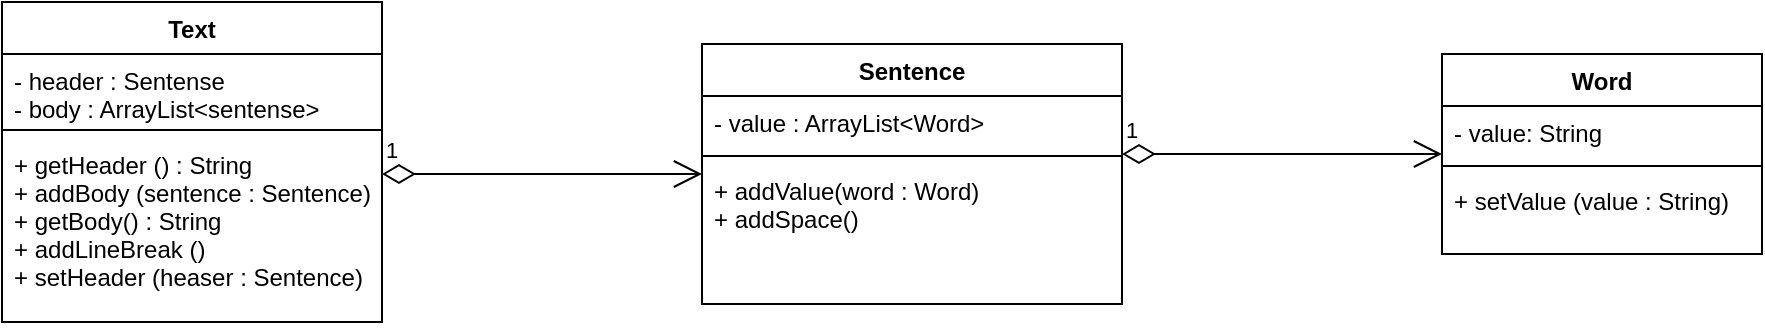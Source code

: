 <mxfile version="11.3.0" type="device" pages="1"><diagram id="502x_DzOKHjLWtWqnTj6" name="Страница 1"><mxGraphModel dx="1010" dy="579" grid="1" gridSize="10" guides="1" tooltips="1" connect="1" arrows="1" fold="1" page="1" pageScale="1" pageWidth="1169" pageHeight="827" math="0" shadow="0"><root><mxCell id="0"/><mxCell id="1" parent="0"/><mxCell id="I2OiiSzwGAWgxAhwrHff-1" value="Text" style="swimlane;fontStyle=1;align=center;verticalAlign=top;childLayout=stackLayout;horizontal=1;startSize=26;horizontalStack=0;resizeParent=1;resizeParentMax=0;resizeLast=0;collapsible=1;marginBottom=0;" parent="1" vertex="1"><mxGeometry x="200" y="234" width="190" height="160" as="geometry"><mxRectangle x="250" y="160" width="50" height="26" as="alternateBounds"/></mxGeometry></mxCell><mxCell id="I2OiiSzwGAWgxAhwrHff-2" value="- header : Sentense&#10;- body : ArrayList&lt;sentense&gt;&#10;" style="text;strokeColor=none;fillColor=none;align=left;verticalAlign=top;spacingLeft=4;spacingRight=4;overflow=hidden;rotatable=0;points=[[0,0.5],[1,0.5]];portConstraint=eastwest;" parent="I2OiiSzwGAWgxAhwrHff-1" vertex="1"><mxGeometry y="26" width="190" height="34" as="geometry"/></mxCell><mxCell id="I2OiiSzwGAWgxAhwrHff-3" value="" style="line;strokeWidth=1;fillColor=none;align=left;verticalAlign=middle;spacingTop=-1;spacingLeft=3;spacingRight=3;rotatable=0;labelPosition=right;points=[];portConstraint=eastwest;" parent="I2OiiSzwGAWgxAhwrHff-1" vertex="1"><mxGeometry y="60" width="190" height="8" as="geometry"/></mxCell><mxCell id="I2OiiSzwGAWgxAhwrHff-4" value="+ getHeader () : String&#10;+ addBody (sentenсe : Sentenсe)&#10;+ getBody() : String&#10;+ addLineBreak ()&#10;+ setHeader (heaser : Sentence)" style="text;strokeColor=none;fillColor=none;align=left;verticalAlign=top;spacingLeft=4;spacingRight=4;overflow=hidden;rotatable=0;points=[[0,0.5],[1,0.5]];portConstraint=eastwest;" parent="I2OiiSzwGAWgxAhwrHff-1" vertex="1"><mxGeometry y="68" width="190" height="92" as="geometry"/></mxCell><mxCell id="I2OiiSzwGAWgxAhwrHff-5" value="Word" style="swimlane;fontStyle=1;align=center;verticalAlign=top;childLayout=stackLayout;horizontal=1;startSize=26;horizontalStack=0;resizeParent=1;resizeParentMax=0;resizeLast=0;collapsible=1;marginBottom=0;" parent="1" vertex="1"><mxGeometry x="920" y="260" width="160" height="100" as="geometry"/></mxCell><mxCell id="I2OiiSzwGAWgxAhwrHff-6" value="- value: String" style="text;strokeColor=none;fillColor=none;align=left;verticalAlign=top;spacingLeft=4;spacingRight=4;overflow=hidden;rotatable=0;points=[[0,0.5],[1,0.5]];portConstraint=eastwest;" parent="I2OiiSzwGAWgxAhwrHff-5" vertex="1"><mxGeometry y="26" width="160" height="26" as="geometry"/></mxCell><mxCell id="I2OiiSzwGAWgxAhwrHff-7" value="" style="line;strokeWidth=1;fillColor=none;align=left;verticalAlign=middle;spacingTop=-1;spacingLeft=3;spacingRight=3;rotatable=0;labelPosition=right;points=[];portConstraint=eastwest;" parent="I2OiiSzwGAWgxAhwrHff-5" vertex="1"><mxGeometry y="52" width="160" height="8" as="geometry"/></mxCell><mxCell id="I2OiiSzwGAWgxAhwrHff-8" value="+ setValue (value : String)" style="text;strokeColor=none;fillColor=none;align=left;verticalAlign=top;spacingLeft=4;spacingRight=4;overflow=hidden;rotatable=0;points=[[0,0.5],[1,0.5]];portConstraint=eastwest;" parent="I2OiiSzwGAWgxAhwrHff-5" vertex="1"><mxGeometry y="60" width="160" height="40" as="geometry"/></mxCell><mxCell id="I2OiiSzwGAWgxAhwrHff-9" value="Sentenсe" style="swimlane;fontStyle=1;align=center;verticalAlign=top;childLayout=stackLayout;horizontal=1;startSize=26;horizontalStack=0;resizeParent=1;resizeParentMax=0;resizeLast=0;collapsible=1;marginBottom=0;" parent="1" vertex="1"><mxGeometry x="550" y="255" width="210" height="130" as="geometry"/></mxCell><mxCell id="I2OiiSzwGAWgxAhwrHff-10" value="- value : ArrayList&lt;Word&gt;" style="text;strokeColor=none;fillColor=none;align=left;verticalAlign=top;spacingLeft=4;spacingRight=4;overflow=hidden;rotatable=0;points=[[0,0.5],[1,0.5]];portConstraint=eastwest;" parent="I2OiiSzwGAWgxAhwrHff-9" vertex="1"><mxGeometry y="26" width="210" height="26" as="geometry"/></mxCell><mxCell id="I2OiiSzwGAWgxAhwrHff-11" value="" style="line;strokeWidth=1;fillColor=none;align=left;verticalAlign=middle;spacingTop=-1;spacingLeft=3;spacingRight=3;rotatable=0;labelPosition=right;points=[];portConstraint=eastwest;" parent="I2OiiSzwGAWgxAhwrHff-9" vertex="1"><mxGeometry y="52" width="210" height="8" as="geometry"/></mxCell><mxCell id="I2OiiSzwGAWgxAhwrHff-12" value="+ addValue(word : Word)&#10;+ addSpace()" style="text;strokeColor=none;fillColor=none;align=left;verticalAlign=top;spacingLeft=4;spacingRight=4;overflow=hidden;rotatable=0;points=[[0,0.5],[1,0.5]];portConstraint=eastwest;" parent="I2OiiSzwGAWgxAhwrHff-9" vertex="1"><mxGeometry y="60" width="210" height="70" as="geometry"/></mxCell><mxCell id="I2OiiSzwGAWgxAhwrHff-25" value="1" style="endArrow=open;html=1;endSize=12;startArrow=diamondThin;startSize=14;startFill=0;edgeStyle=orthogonalEdgeStyle;align=left;verticalAlign=bottom;" parent="1" edge="1"><mxGeometry x="-1" y="3" relative="1" as="geometry"><mxPoint x="390" y="320" as="sourcePoint"/><mxPoint x="550" y="320" as="targetPoint"/></mxGeometry></mxCell><mxCell id="I2OiiSzwGAWgxAhwrHff-26" value="1" style="endArrow=open;html=1;endSize=12;startArrow=diamondThin;startSize=14;startFill=0;edgeStyle=orthogonalEdgeStyle;align=left;verticalAlign=bottom;" parent="1" edge="1"><mxGeometry x="-1" y="3" relative="1" as="geometry"><mxPoint x="760" y="310" as="sourcePoint"/><mxPoint x="920" y="310" as="targetPoint"/></mxGeometry></mxCell></root></mxGraphModel></diagram></mxfile>
